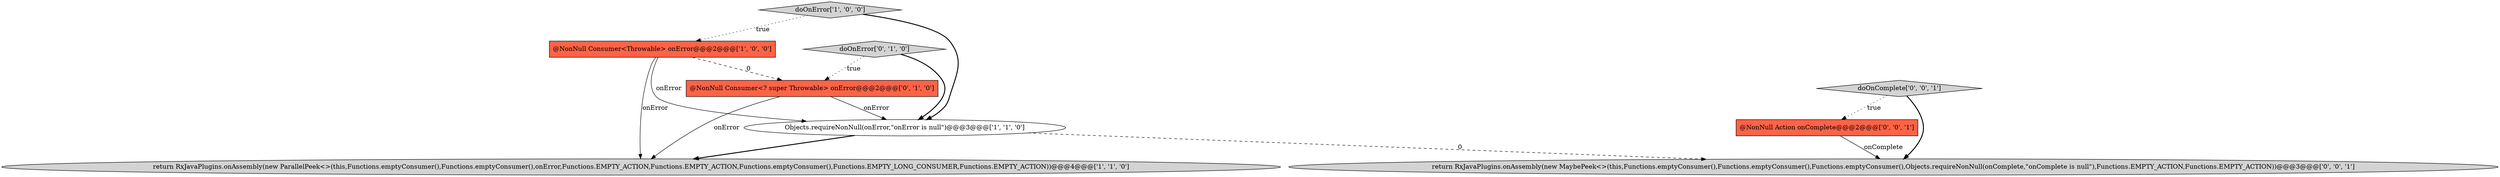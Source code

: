 digraph {
2 [style = filled, label = "@NonNull Consumer<Throwable> onError@@@2@@@['1', '0', '0']", fillcolor = tomato, shape = box image = "AAA1AAABBB1BBB"];
8 [style = filled, label = "return RxJavaPlugins.onAssembly(new MaybePeek<>(this,Functions.emptyConsumer(),Functions.emptyConsumer(),Functions.emptyConsumer(),Objects.requireNonNull(onComplete,\"onComplete is null\"),Functions.EMPTY_ACTION,Functions.EMPTY_ACTION))@@@3@@@['0', '0', '1']", fillcolor = lightgray, shape = ellipse image = "AAA0AAABBB3BBB"];
6 [style = filled, label = "@NonNull Action onComplete@@@2@@@['0', '0', '1']", fillcolor = tomato, shape = box image = "AAA0AAABBB3BBB"];
3 [style = filled, label = "return RxJavaPlugins.onAssembly(new ParallelPeek<>(this,Functions.emptyConsumer(),Functions.emptyConsumer(),onError,Functions.EMPTY_ACTION,Functions.EMPTY_ACTION,Functions.emptyConsumer(),Functions.EMPTY_LONG_CONSUMER,Functions.EMPTY_ACTION))@@@4@@@['1', '1', '0']", fillcolor = lightgray, shape = ellipse image = "AAA0AAABBB1BBB"];
4 [style = filled, label = "doOnError['0', '1', '0']", fillcolor = lightgray, shape = diamond image = "AAA0AAABBB2BBB"];
5 [style = filled, label = "@NonNull Consumer<? super Throwable> onError@@@2@@@['0', '1', '0']", fillcolor = tomato, shape = box image = "AAA1AAABBB2BBB"];
1 [style = filled, label = "doOnError['1', '0', '0']", fillcolor = lightgray, shape = diamond image = "AAA0AAABBB1BBB"];
7 [style = filled, label = "doOnComplete['0', '0', '1']", fillcolor = lightgray, shape = diamond image = "AAA0AAABBB3BBB"];
0 [style = filled, label = "Objects.requireNonNull(onError,\"onError is null\")@@@3@@@['1', '1', '0']", fillcolor = white, shape = ellipse image = "AAA0AAABBB1BBB"];
0->3 [style = bold, label=""];
4->5 [style = dotted, label="true"];
0->8 [style = dashed, label="0"];
7->6 [style = dotted, label="true"];
2->3 [style = solid, label="onError"];
2->5 [style = dashed, label="0"];
6->8 [style = solid, label="onComplete"];
5->3 [style = solid, label="onError"];
1->0 [style = bold, label=""];
1->2 [style = dotted, label="true"];
7->8 [style = bold, label=""];
5->0 [style = solid, label="onError"];
2->0 [style = solid, label="onError"];
4->0 [style = bold, label=""];
}

